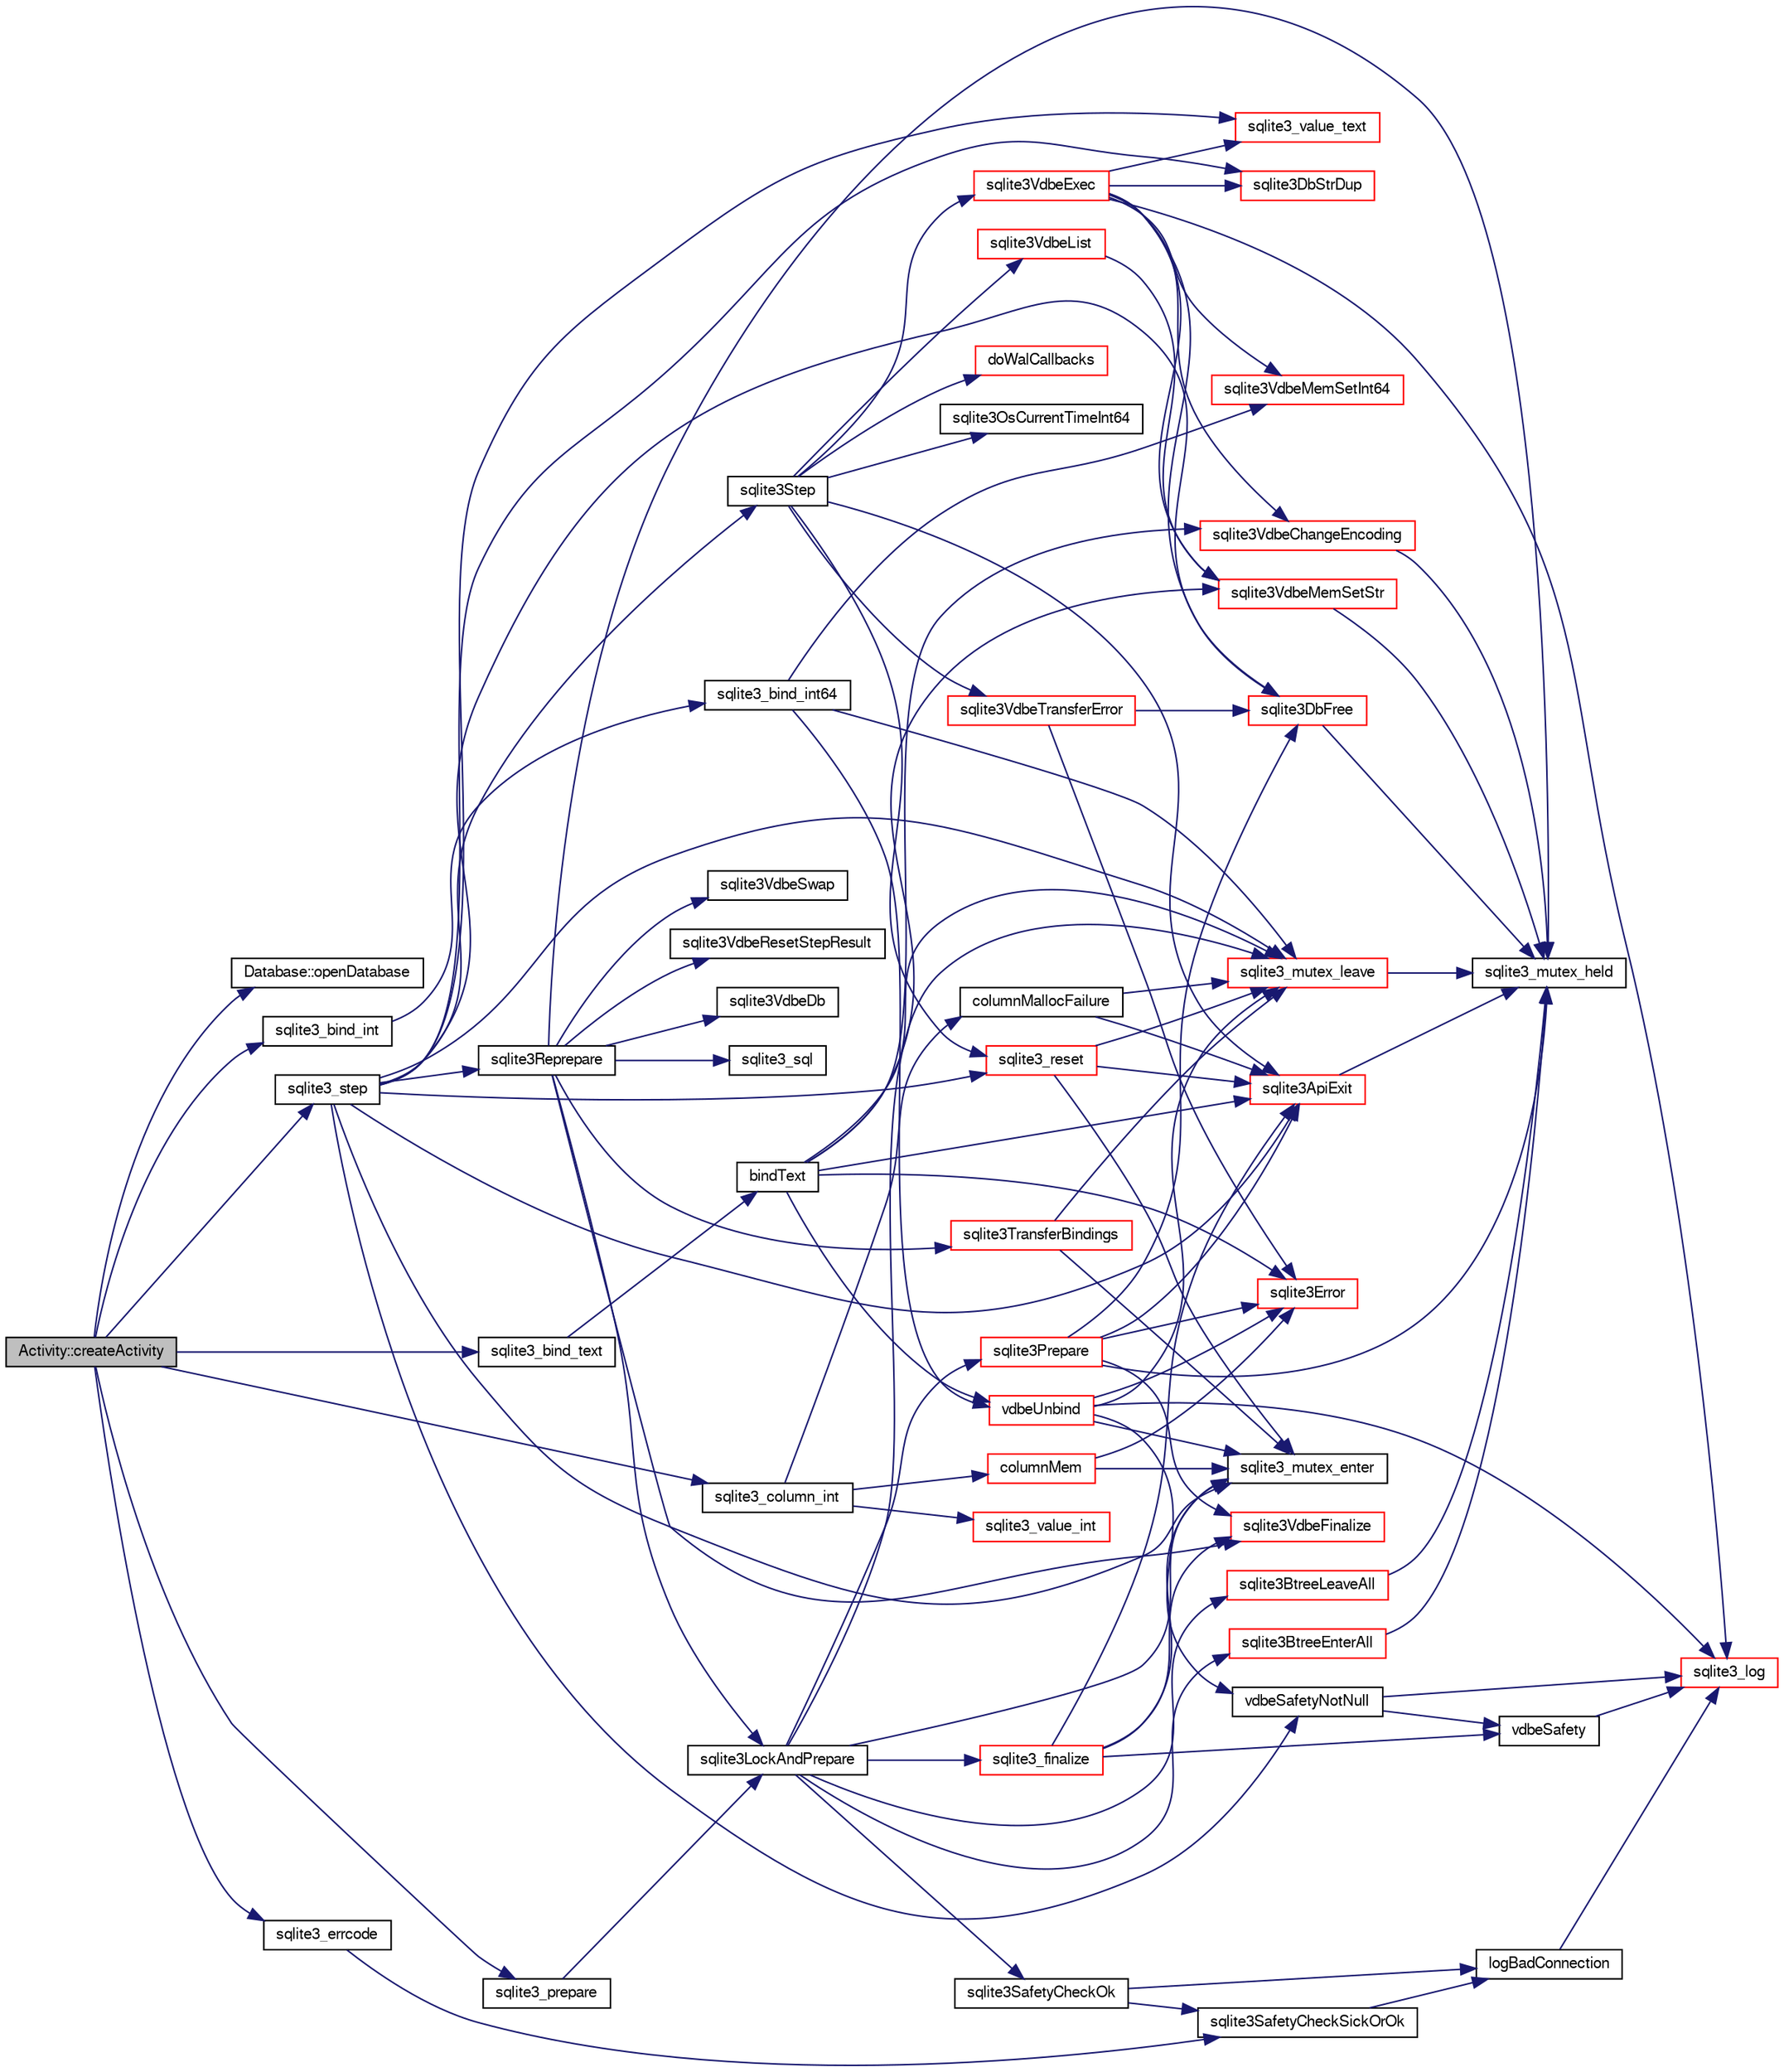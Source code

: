 digraph "Activity::createActivity"
{
  edge [fontname="FreeSans",fontsize="10",labelfontname="FreeSans",labelfontsize="10"];
  node [fontname="FreeSans",fontsize="10",shape=record];
  rankdir="LR";
  Node6 [label="Activity::createActivity",height=0.2,width=0.4,color="black", fillcolor="grey75", style="filled", fontcolor="black"];
  Node6 -> Node7 [color="midnightblue",fontsize="10",style="solid",fontname="FreeSans"];
  Node7 [label="Database::openDatabase",height=0.2,width=0.4,color="black", fillcolor="white", style="filled",URL="$classDatabase.html#aef36ad74d0bf64a091206dba2e27a54e"];
  Node6 -> Node8 [color="midnightblue",fontsize="10",style="solid",fontname="FreeSans"];
  Node8 [label="sqlite3_prepare",height=0.2,width=0.4,color="black", fillcolor="white", style="filled",URL="$sqlite3_8c.html#a8c39e7b9dbeff01f0a399b46d4b29f1c"];
  Node8 -> Node9 [color="midnightblue",fontsize="10",style="solid",fontname="FreeSans"];
  Node9 [label="sqlite3LockAndPrepare",height=0.2,width=0.4,color="black", fillcolor="white", style="filled",URL="$sqlite3_8c.html#a5db1ec5589aa2b02c6d979211a8789bd"];
  Node9 -> Node10 [color="midnightblue",fontsize="10",style="solid",fontname="FreeSans"];
  Node10 [label="sqlite3SafetyCheckOk",height=0.2,width=0.4,color="black", fillcolor="white", style="filled",URL="$sqlite3_8c.html#ab15308423296d719d75dca4c0ef182a7"];
  Node10 -> Node11 [color="midnightblue",fontsize="10",style="solid",fontname="FreeSans"];
  Node11 [label="logBadConnection",height=0.2,width=0.4,color="black", fillcolor="white", style="filled",URL="$sqlite3_8c.html#a8aa249fac852b22bb1227e2bc2921f11"];
  Node11 -> Node12 [color="midnightblue",fontsize="10",style="solid",fontname="FreeSans"];
  Node12 [label="sqlite3_log",height=0.2,width=0.4,color="red", fillcolor="white", style="filled",URL="$sqlite3_8c.html#a298c9699bf9c143662c6b1fec4b2dc3b"];
  Node10 -> Node294 [color="midnightblue",fontsize="10",style="solid",fontname="FreeSans"];
  Node294 [label="sqlite3SafetyCheckSickOrOk",height=0.2,width=0.4,color="black", fillcolor="white", style="filled",URL="$sqlite3_8c.html#ac1fff729aec147d9825a4930042a626b"];
  Node294 -> Node11 [color="midnightblue",fontsize="10",style="solid",fontname="FreeSans"];
  Node9 -> Node28 [color="midnightblue",fontsize="10",style="solid",fontname="FreeSans"];
  Node28 [label="sqlite3_mutex_enter",height=0.2,width=0.4,color="black", fillcolor="white", style="filled",URL="$sqlite3_8c.html#a1c12cde690bd89f104de5cbad12a6bf5"];
  Node9 -> Node295 [color="midnightblue",fontsize="10",style="solid",fontname="FreeSans"];
  Node295 [label="sqlite3BtreeEnterAll",height=0.2,width=0.4,color="red", fillcolor="white", style="filled",URL="$sqlite3_8c.html#a7e8c5e623a61d322d3622c3e6202d735"];
  Node295 -> Node22 [color="midnightblue",fontsize="10",style="solid",fontname="FreeSans"];
  Node22 [label="sqlite3_mutex_held",height=0.2,width=0.4,color="black", fillcolor="white", style="filled",URL="$sqlite3_8c.html#acf77da68932b6bc163c5e68547ecc3e7"];
  Node9 -> Node301 [color="midnightblue",fontsize="10",style="solid",fontname="FreeSans"];
  Node301 [label="sqlite3Prepare",height=0.2,width=0.4,color="red", fillcolor="white", style="filled",URL="$sqlite3_8c.html#acb25890858d0bf4b12eb7aae569f0c7b"];
  Node301 -> Node22 [color="midnightblue",fontsize="10",style="solid",fontname="FreeSans"];
  Node301 -> Node226 [color="midnightblue",fontsize="10",style="solid",fontname="FreeSans"];
  Node226 [label="sqlite3ApiExit",height=0.2,width=0.4,color="red", fillcolor="white", style="filled",URL="$sqlite3_8c.html#ae5a967ec6172298db98b6090bbd1dd9b"];
  Node226 -> Node22 [color="midnightblue",fontsize="10",style="solid",fontname="FreeSans"];
  Node301 -> Node21 [color="midnightblue",fontsize="10",style="solid",fontname="FreeSans"];
  Node21 [label="sqlite3DbFree",height=0.2,width=0.4,color="red", fillcolor="white", style="filled",URL="$sqlite3_8c.html#ac70ab821a6607b4a1b909582dc37a069"];
  Node21 -> Node22 [color="midnightblue",fontsize="10",style="solid",fontname="FreeSans"];
  Node301 -> Node846 [color="midnightblue",fontsize="10",style="solid",fontname="FreeSans"];
  Node846 [label="sqlite3VdbeFinalize",height=0.2,width=0.4,color="red", fillcolor="white", style="filled",URL="$sqlite3_8c.html#af81e0c8d03b71610d3a826469f67bbd4"];
  Node301 -> Node228 [color="midnightblue",fontsize="10",style="solid",fontname="FreeSans"];
  Node228 [label="sqlite3Error",height=0.2,width=0.4,color="red", fillcolor="white", style="filled",URL="$sqlite3_8c.html#a4ba5e8be78db50d5538dcaa45bcf74d3"];
  Node9 -> Node858 [color="midnightblue",fontsize="10",style="solid",fontname="FreeSans"];
  Node858 [label="sqlite3_finalize",height=0.2,width=0.4,color="red", fillcolor="white", style="filled",URL="$sqlite3_8c.html#a801195c0f771d40bb4be1e40f3b88945"];
  Node858 -> Node339 [color="midnightblue",fontsize="10",style="solid",fontname="FreeSans"];
  Node339 [label="vdbeSafety",height=0.2,width=0.4,color="black", fillcolor="white", style="filled",URL="$sqlite3_8c.html#ad376f1aa66b2801fa8fb2fb134f370fd"];
  Node339 -> Node12 [color="midnightblue",fontsize="10",style="solid",fontname="FreeSans"];
  Node858 -> Node28 [color="midnightblue",fontsize="10",style="solid",fontname="FreeSans"];
  Node858 -> Node846 [color="midnightblue",fontsize="10",style="solid",fontname="FreeSans"];
  Node858 -> Node226 [color="midnightblue",fontsize="10",style="solid",fontname="FreeSans"];
  Node9 -> Node562 [color="midnightblue",fontsize="10",style="solid",fontname="FreeSans"];
  Node562 [label="sqlite3BtreeLeaveAll",height=0.2,width=0.4,color="red", fillcolor="white", style="filled",URL="$sqlite3_8c.html#a282e5f429eee8e0aebc7d18068ebccd2"];
  Node562 -> Node22 [color="midnightblue",fontsize="10",style="solid",fontname="FreeSans"];
  Node9 -> Node30 [color="midnightblue",fontsize="10",style="solid",fontname="FreeSans"];
  Node30 [label="sqlite3_mutex_leave",height=0.2,width=0.4,color="red", fillcolor="white", style="filled",URL="$sqlite3_8c.html#a5838d235601dbd3c1fa993555c6bcc93"];
  Node30 -> Node22 [color="midnightblue",fontsize="10",style="solid",fontname="FreeSans"];
  Node6 -> Node907 [color="midnightblue",fontsize="10",style="solid",fontname="FreeSans"];
  Node907 [label="sqlite3_errcode",height=0.2,width=0.4,color="black", fillcolor="white", style="filled",URL="$sqlite3_8c.html#a79bd13f5c8b7a6ccc6fd76fc7fc2104c"];
  Node907 -> Node294 [color="midnightblue",fontsize="10",style="solid",fontname="FreeSans"];
  Node6 -> Node962 [color="midnightblue",fontsize="10",style="solid",fontname="FreeSans"];
  Node962 [label="sqlite3_bind_text",height=0.2,width=0.4,color="black", fillcolor="white", style="filled",URL="$sqlite3_8c.html#a7f416198db2464a6c96a4ef679d19b1f"];
  Node962 -> Node963 [color="midnightblue",fontsize="10",style="solid",fontname="FreeSans"];
  Node963 [label="bindText",height=0.2,width=0.4,color="black", fillcolor="white", style="filled",URL="$sqlite3_8c.html#acdec2c68ea6b14a08bcfea9cfd32b2f2"];
  Node963 -> Node964 [color="midnightblue",fontsize="10",style="solid",fontname="FreeSans"];
  Node964 [label="vdbeUnbind",height=0.2,width=0.4,color="red", fillcolor="white", style="filled",URL="$sqlite3_8c.html#ae3ca3d8a878660305a0efd0c73c9f064"];
  Node964 -> Node338 [color="midnightblue",fontsize="10",style="solid",fontname="FreeSans"];
  Node338 [label="vdbeSafetyNotNull",height=0.2,width=0.4,color="black", fillcolor="white", style="filled",URL="$sqlite3_8c.html#a018448275e86f09d8af8033cec4cafdf"];
  Node338 -> Node12 [color="midnightblue",fontsize="10",style="solid",fontname="FreeSans"];
  Node338 -> Node339 [color="midnightblue",fontsize="10",style="solid",fontname="FreeSans"];
  Node964 -> Node28 [color="midnightblue",fontsize="10",style="solid",fontname="FreeSans"];
  Node964 -> Node228 [color="midnightblue",fontsize="10",style="solid",fontname="FreeSans"];
  Node964 -> Node30 [color="midnightblue",fontsize="10",style="solid",fontname="FreeSans"];
  Node964 -> Node12 [color="midnightblue",fontsize="10",style="solid",fontname="FreeSans"];
  Node963 -> Node130 [color="midnightblue",fontsize="10",style="solid",fontname="FreeSans"];
  Node130 [label="sqlite3VdbeMemSetStr",height=0.2,width=0.4,color="red", fillcolor="white", style="filled",URL="$sqlite3_8c.html#a9697bec7c3b512483638ea3646191d7d"];
  Node130 -> Node22 [color="midnightblue",fontsize="10",style="solid",fontname="FreeSans"];
  Node963 -> Node113 [color="midnightblue",fontsize="10",style="solid",fontname="FreeSans"];
  Node113 [label="sqlite3VdbeChangeEncoding",height=0.2,width=0.4,color="red", fillcolor="white", style="filled",URL="$sqlite3_8c.html#aa7cf8e488bf8cf9ec18528f52a40de31"];
  Node113 -> Node22 [color="midnightblue",fontsize="10",style="solid",fontname="FreeSans"];
  Node963 -> Node228 [color="midnightblue",fontsize="10",style="solid",fontname="FreeSans"];
  Node963 -> Node226 [color="midnightblue",fontsize="10",style="solid",fontname="FreeSans"];
  Node963 -> Node30 [color="midnightblue",fontsize="10",style="solid",fontname="FreeSans"];
  Node6 -> Node965 [color="midnightblue",fontsize="10",style="solid",fontname="FreeSans"];
  Node965 [label="sqlite3_bind_int",height=0.2,width=0.4,color="black", fillcolor="white", style="filled",URL="$sqlite3_8c.html#aa6d5cc21ec0004b2e0bdce3395590aad"];
  Node965 -> Node966 [color="midnightblue",fontsize="10",style="solid",fontname="FreeSans"];
  Node966 [label="sqlite3_bind_int64",height=0.2,width=0.4,color="black", fillcolor="white", style="filled",URL="$sqlite3_8c.html#af77e2729923f2621852202e1c23788c6"];
  Node966 -> Node964 [color="midnightblue",fontsize="10",style="solid",fontname="FreeSans"];
  Node966 -> Node153 [color="midnightblue",fontsize="10",style="solid",fontname="FreeSans"];
  Node153 [label="sqlite3VdbeMemSetInt64",height=0.2,width=0.4,color="red", fillcolor="white", style="filled",URL="$sqlite3_8c.html#a57c5843cac8f6180ee994267a23f86a3"];
  Node966 -> Node30 [color="midnightblue",fontsize="10",style="solid",fontname="FreeSans"];
  Node6 -> Node337 [color="midnightblue",fontsize="10",style="solid",fontname="FreeSans"];
  Node337 [label="sqlite3_step",height=0.2,width=0.4,color="black", fillcolor="white", style="filled",URL="$sqlite3_8c.html#ac1e491ce36b7471eb28387f7d3c74334"];
  Node337 -> Node338 [color="midnightblue",fontsize="10",style="solid",fontname="FreeSans"];
  Node337 -> Node28 [color="midnightblue",fontsize="10",style="solid",fontname="FreeSans"];
  Node337 -> Node340 [color="midnightblue",fontsize="10",style="solid",fontname="FreeSans"];
  Node340 [label="sqlite3Step",height=0.2,width=0.4,color="black", fillcolor="white", style="filled",URL="$sqlite3_8c.html#a3f2872e873e2758a4beedad1d5113554"];
  Node340 -> Node341 [color="midnightblue",fontsize="10",style="solid",fontname="FreeSans"];
  Node341 [label="sqlite3_reset",height=0.2,width=0.4,color="red", fillcolor="white", style="filled",URL="$sqlite3_8c.html#a758efebc2e95694959ab0e74b397984c"];
  Node341 -> Node28 [color="midnightblue",fontsize="10",style="solid",fontname="FreeSans"];
  Node341 -> Node226 [color="midnightblue",fontsize="10",style="solid",fontname="FreeSans"];
  Node341 -> Node30 [color="midnightblue",fontsize="10",style="solid",fontname="FreeSans"];
  Node340 -> Node250 [color="midnightblue",fontsize="10",style="solid",fontname="FreeSans"];
  Node250 [label="sqlite3OsCurrentTimeInt64",height=0.2,width=0.4,color="black", fillcolor="white", style="filled",URL="$sqlite3_8c.html#a8fba11754c83b89782ef18af266f5ec2"];
  Node340 -> Node646 [color="midnightblue",fontsize="10",style="solid",fontname="FreeSans"];
  Node646 [label="sqlite3VdbeList",height=0.2,width=0.4,color="red", fillcolor="white", style="filled",URL="$sqlite3_8c.html#a61f5dfb765135a9982025bab8944f7fd"];
  Node646 -> Node130 [color="midnightblue",fontsize="10",style="solid",fontname="FreeSans"];
  Node340 -> Node648 [color="midnightblue",fontsize="10",style="solid",fontname="FreeSans"];
  Node648 [label="sqlite3VdbeExec",height=0.2,width=0.4,color="red", fillcolor="white", style="filled",URL="$sqlite3_8c.html#a8ce40a614bdc56719c4d642b1e4dfb21"];
  Node648 -> Node12 [color="midnightblue",fontsize="10",style="solid",fontname="FreeSans"];
  Node648 -> Node130 [color="midnightblue",fontsize="10",style="solid",fontname="FreeSans"];
  Node648 -> Node113 [color="midnightblue",fontsize="10",style="solid",fontname="FreeSans"];
  Node648 -> Node21 [color="midnightblue",fontsize="10",style="solid",fontname="FreeSans"];
  Node648 -> Node153 [color="midnightblue",fontsize="10",style="solid",fontname="FreeSans"];
  Node648 -> Node103 [color="midnightblue",fontsize="10",style="solid",fontname="FreeSans"];
  Node103 [label="sqlite3_value_text",height=0.2,width=0.4,color="red", fillcolor="white", style="filled",URL="$sqlite3_8c.html#aef2ace3239e6dd59c74110faa70f8171"];
  Node648 -> Node573 [color="midnightblue",fontsize="10",style="solid",fontname="FreeSans"];
  Node573 [label="sqlite3DbStrDup",height=0.2,width=0.4,color="red", fillcolor="white", style="filled",URL="$sqlite3_8c.html#a0ec4772ee6de7316ecd1e6cabb1beeef"];
  Node340 -> Node940 [color="midnightblue",fontsize="10",style="solid",fontname="FreeSans"];
  Node940 [label="doWalCallbacks",height=0.2,width=0.4,color="red", fillcolor="white", style="filled",URL="$sqlite3_8c.html#a001bcb6c83dac39b83d3a95e1f6194d1"];
  Node340 -> Node226 [color="midnightblue",fontsize="10",style="solid",fontname="FreeSans"];
  Node340 -> Node640 [color="midnightblue",fontsize="10",style="solid",fontname="FreeSans"];
  Node640 [label="sqlite3VdbeTransferError",height=0.2,width=0.4,color="red", fillcolor="white", style="filled",URL="$sqlite3_8c.html#aaf4a567b51602bb6d7bb150e6c72de69"];
  Node640 -> Node228 [color="midnightblue",fontsize="10",style="solid",fontname="FreeSans"];
  Node640 -> Node21 [color="midnightblue",fontsize="10",style="solid",fontname="FreeSans"];
  Node337 -> Node943 [color="midnightblue",fontsize="10",style="solid",fontname="FreeSans"];
  Node943 [label="sqlite3Reprepare",height=0.2,width=0.4,color="black", fillcolor="white", style="filled",URL="$sqlite3_8c.html#a7e2f7299cc947d07e782f6ac561fa937"];
  Node943 -> Node22 [color="midnightblue",fontsize="10",style="solid",fontname="FreeSans"];
  Node943 -> Node944 [color="midnightblue",fontsize="10",style="solid",fontname="FreeSans"];
  Node944 [label="sqlite3VdbeDb",height=0.2,width=0.4,color="black", fillcolor="white", style="filled",URL="$sqlite3_8c.html#a6cb1b36e2823fc3eff25dc162f71f28b"];
  Node943 -> Node945 [color="midnightblue",fontsize="10",style="solid",fontname="FreeSans"];
  Node945 [label="sqlite3_sql",height=0.2,width=0.4,color="black", fillcolor="white", style="filled",URL="$sqlite3_8c.html#a5a8d6a88cd06c29ea28bfbdf85f2d4dc"];
  Node943 -> Node9 [color="midnightblue",fontsize="10",style="solid",fontname="FreeSans"];
  Node943 -> Node946 [color="midnightblue",fontsize="10",style="solid",fontname="FreeSans"];
  Node946 [label="sqlite3VdbeSwap",height=0.2,width=0.4,color="black", fillcolor="white", style="filled",URL="$sqlite3_8c.html#ae65b43cc845b600cd9c8bdead9843b28"];
  Node943 -> Node947 [color="midnightblue",fontsize="10",style="solid",fontname="FreeSans"];
  Node947 [label="sqlite3TransferBindings",height=0.2,width=0.4,color="red", fillcolor="white", style="filled",URL="$sqlite3_8c.html#a9158a497436de1e5aa7067e4daf18d8e"];
  Node947 -> Node28 [color="midnightblue",fontsize="10",style="solid",fontname="FreeSans"];
  Node947 -> Node30 [color="midnightblue",fontsize="10",style="solid",fontname="FreeSans"];
  Node943 -> Node948 [color="midnightblue",fontsize="10",style="solid",fontname="FreeSans"];
  Node948 [label="sqlite3VdbeResetStepResult",height=0.2,width=0.4,color="black", fillcolor="white", style="filled",URL="$sqlite3_8c.html#ad24b39129d843f753039e272999669a6"];
  Node943 -> Node846 [color="midnightblue",fontsize="10",style="solid",fontname="FreeSans"];
  Node337 -> Node341 [color="midnightblue",fontsize="10",style="solid",fontname="FreeSans"];
  Node337 -> Node103 [color="midnightblue",fontsize="10",style="solid",fontname="FreeSans"];
  Node337 -> Node21 [color="midnightblue",fontsize="10",style="solid",fontname="FreeSans"];
  Node337 -> Node573 [color="midnightblue",fontsize="10",style="solid",fontname="FreeSans"];
  Node337 -> Node226 [color="midnightblue",fontsize="10",style="solid",fontname="FreeSans"];
  Node337 -> Node30 [color="midnightblue",fontsize="10",style="solid",fontname="FreeSans"];
  Node6 -> Node949 [color="midnightblue",fontsize="10",style="solid",fontname="FreeSans"];
  Node949 [label="sqlite3_column_int",height=0.2,width=0.4,color="black", fillcolor="white", style="filled",URL="$sqlite3_8c.html#a6bd16f5b3266f473e37e8e3d4ebb4290"];
  Node949 -> Node159 [color="midnightblue",fontsize="10",style="solid",fontname="FreeSans"];
  Node159 [label="sqlite3_value_int",height=0.2,width=0.4,color="red", fillcolor="white", style="filled",URL="$sqlite3_8c.html#a5c6adf98772a341f3df5ccd5ff003245"];
  Node949 -> Node842 [color="midnightblue",fontsize="10",style="solid",fontname="FreeSans"];
  Node842 [label="columnMem",height=0.2,width=0.4,color="red", fillcolor="white", style="filled",URL="$sqlite3_8c.html#a3cff107b1379611ef486ef2f925eb129"];
  Node842 -> Node28 [color="midnightblue",fontsize="10",style="solid",fontname="FreeSans"];
  Node842 -> Node228 [color="midnightblue",fontsize="10",style="solid",fontname="FreeSans"];
  Node949 -> Node844 [color="midnightblue",fontsize="10",style="solid",fontname="FreeSans"];
  Node844 [label="columnMallocFailure",height=0.2,width=0.4,color="black", fillcolor="white", style="filled",URL="$sqlite3_8c.html#a63052778ce6eb1802597a006922a4044"];
  Node844 -> Node226 [color="midnightblue",fontsize="10",style="solid",fontname="FreeSans"];
  Node844 -> Node30 [color="midnightblue",fontsize="10",style="solid",fontname="FreeSans"];
}
